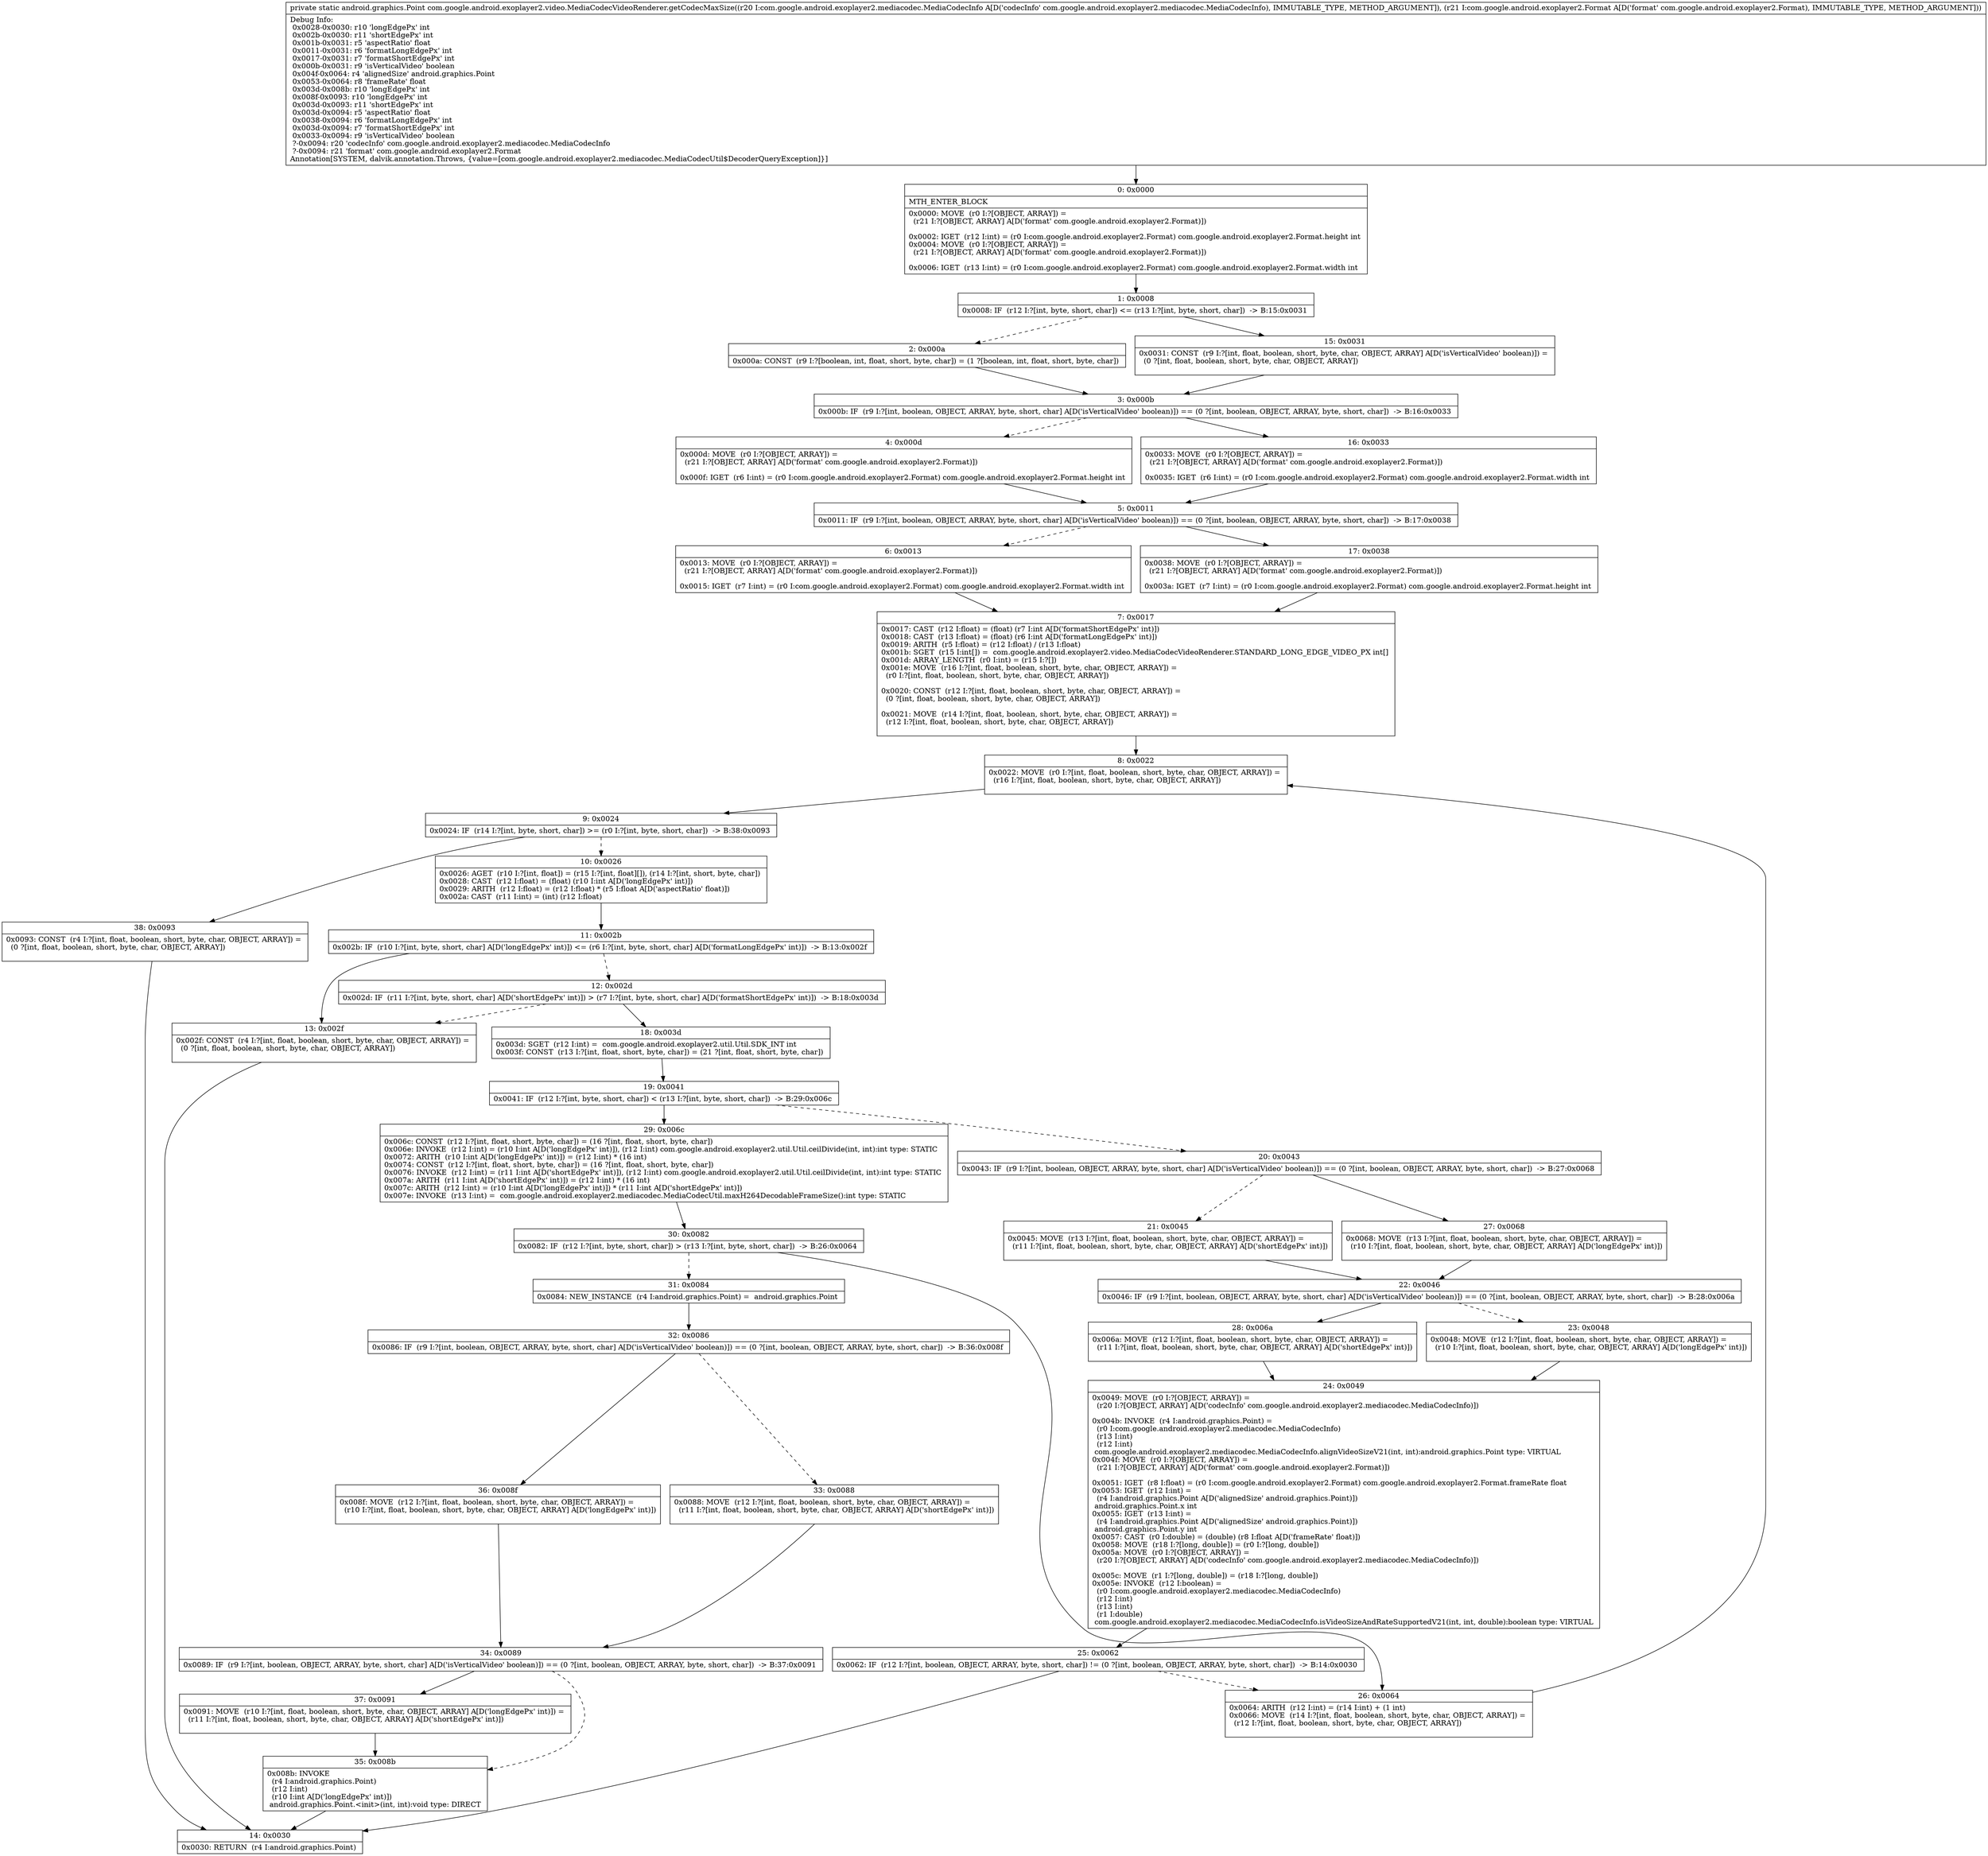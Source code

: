 digraph "CFG forcom.google.android.exoplayer2.video.MediaCodecVideoRenderer.getCodecMaxSize(Lcom\/google\/android\/exoplayer2\/mediacodec\/MediaCodecInfo;Lcom\/google\/android\/exoplayer2\/Format;)Landroid\/graphics\/Point;" {
Node_0 [shape=record,label="{0\:\ 0x0000|MTH_ENTER_BLOCK\l|0x0000: MOVE  (r0 I:?[OBJECT, ARRAY]) = \l  (r21 I:?[OBJECT, ARRAY] A[D('format' com.google.android.exoplayer2.Format)])\l \l0x0002: IGET  (r12 I:int) = (r0 I:com.google.android.exoplayer2.Format) com.google.android.exoplayer2.Format.height int \l0x0004: MOVE  (r0 I:?[OBJECT, ARRAY]) = \l  (r21 I:?[OBJECT, ARRAY] A[D('format' com.google.android.exoplayer2.Format)])\l \l0x0006: IGET  (r13 I:int) = (r0 I:com.google.android.exoplayer2.Format) com.google.android.exoplayer2.Format.width int \l}"];
Node_1 [shape=record,label="{1\:\ 0x0008|0x0008: IF  (r12 I:?[int, byte, short, char]) \<= (r13 I:?[int, byte, short, char])  \-\> B:15:0x0031 \l}"];
Node_2 [shape=record,label="{2\:\ 0x000a|0x000a: CONST  (r9 I:?[boolean, int, float, short, byte, char]) = (1 ?[boolean, int, float, short, byte, char]) \l}"];
Node_3 [shape=record,label="{3\:\ 0x000b|0x000b: IF  (r9 I:?[int, boolean, OBJECT, ARRAY, byte, short, char] A[D('isVerticalVideo' boolean)]) == (0 ?[int, boolean, OBJECT, ARRAY, byte, short, char])  \-\> B:16:0x0033 \l}"];
Node_4 [shape=record,label="{4\:\ 0x000d|0x000d: MOVE  (r0 I:?[OBJECT, ARRAY]) = \l  (r21 I:?[OBJECT, ARRAY] A[D('format' com.google.android.exoplayer2.Format)])\l \l0x000f: IGET  (r6 I:int) = (r0 I:com.google.android.exoplayer2.Format) com.google.android.exoplayer2.Format.height int \l}"];
Node_5 [shape=record,label="{5\:\ 0x0011|0x0011: IF  (r9 I:?[int, boolean, OBJECT, ARRAY, byte, short, char] A[D('isVerticalVideo' boolean)]) == (0 ?[int, boolean, OBJECT, ARRAY, byte, short, char])  \-\> B:17:0x0038 \l}"];
Node_6 [shape=record,label="{6\:\ 0x0013|0x0013: MOVE  (r0 I:?[OBJECT, ARRAY]) = \l  (r21 I:?[OBJECT, ARRAY] A[D('format' com.google.android.exoplayer2.Format)])\l \l0x0015: IGET  (r7 I:int) = (r0 I:com.google.android.exoplayer2.Format) com.google.android.exoplayer2.Format.width int \l}"];
Node_7 [shape=record,label="{7\:\ 0x0017|0x0017: CAST  (r12 I:float) = (float) (r7 I:int A[D('formatShortEdgePx' int)]) \l0x0018: CAST  (r13 I:float) = (float) (r6 I:int A[D('formatLongEdgePx' int)]) \l0x0019: ARITH  (r5 I:float) = (r12 I:float) \/ (r13 I:float) \l0x001b: SGET  (r15 I:int[]) =  com.google.android.exoplayer2.video.MediaCodecVideoRenderer.STANDARD_LONG_EDGE_VIDEO_PX int[] \l0x001d: ARRAY_LENGTH  (r0 I:int) = (r15 I:?[]) \l0x001e: MOVE  (r16 I:?[int, float, boolean, short, byte, char, OBJECT, ARRAY]) = \l  (r0 I:?[int, float, boolean, short, byte, char, OBJECT, ARRAY])\l \l0x0020: CONST  (r12 I:?[int, float, boolean, short, byte, char, OBJECT, ARRAY]) = \l  (0 ?[int, float, boolean, short, byte, char, OBJECT, ARRAY])\l \l0x0021: MOVE  (r14 I:?[int, float, boolean, short, byte, char, OBJECT, ARRAY]) = \l  (r12 I:?[int, float, boolean, short, byte, char, OBJECT, ARRAY])\l \l}"];
Node_8 [shape=record,label="{8\:\ 0x0022|0x0022: MOVE  (r0 I:?[int, float, boolean, short, byte, char, OBJECT, ARRAY]) = \l  (r16 I:?[int, float, boolean, short, byte, char, OBJECT, ARRAY])\l \l}"];
Node_9 [shape=record,label="{9\:\ 0x0024|0x0024: IF  (r14 I:?[int, byte, short, char]) \>= (r0 I:?[int, byte, short, char])  \-\> B:38:0x0093 \l}"];
Node_10 [shape=record,label="{10\:\ 0x0026|0x0026: AGET  (r10 I:?[int, float]) = (r15 I:?[int, float][]), (r14 I:?[int, short, byte, char]) \l0x0028: CAST  (r12 I:float) = (float) (r10 I:int A[D('longEdgePx' int)]) \l0x0029: ARITH  (r12 I:float) = (r12 I:float) * (r5 I:float A[D('aspectRatio' float)]) \l0x002a: CAST  (r11 I:int) = (int) (r12 I:float) \l}"];
Node_11 [shape=record,label="{11\:\ 0x002b|0x002b: IF  (r10 I:?[int, byte, short, char] A[D('longEdgePx' int)]) \<= (r6 I:?[int, byte, short, char] A[D('formatLongEdgePx' int)])  \-\> B:13:0x002f \l}"];
Node_12 [shape=record,label="{12\:\ 0x002d|0x002d: IF  (r11 I:?[int, byte, short, char] A[D('shortEdgePx' int)]) \> (r7 I:?[int, byte, short, char] A[D('formatShortEdgePx' int)])  \-\> B:18:0x003d \l}"];
Node_13 [shape=record,label="{13\:\ 0x002f|0x002f: CONST  (r4 I:?[int, float, boolean, short, byte, char, OBJECT, ARRAY]) = \l  (0 ?[int, float, boolean, short, byte, char, OBJECT, ARRAY])\l \l}"];
Node_14 [shape=record,label="{14\:\ 0x0030|0x0030: RETURN  (r4 I:android.graphics.Point) \l}"];
Node_15 [shape=record,label="{15\:\ 0x0031|0x0031: CONST  (r9 I:?[int, float, boolean, short, byte, char, OBJECT, ARRAY] A[D('isVerticalVideo' boolean)]) = \l  (0 ?[int, float, boolean, short, byte, char, OBJECT, ARRAY])\l \l}"];
Node_16 [shape=record,label="{16\:\ 0x0033|0x0033: MOVE  (r0 I:?[OBJECT, ARRAY]) = \l  (r21 I:?[OBJECT, ARRAY] A[D('format' com.google.android.exoplayer2.Format)])\l \l0x0035: IGET  (r6 I:int) = (r0 I:com.google.android.exoplayer2.Format) com.google.android.exoplayer2.Format.width int \l}"];
Node_17 [shape=record,label="{17\:\ 0x0038|0x0038: MOVE  (r0 I:?[OBJECT, ARRAY]) = \l  (r21 I:?[OBJECT, ARRAY] A[D('format' com.google.android.exoplayer2.Format)])\l \l0x003a: IGET  (r7 I:int) = (r0 I:com.google.android.exoplayer2.Format) com.google.android.exoplayer2.Format.height int \l}"];
Node_18 [shape=record,label="{18\:\ 0x003d|0x003d: SGET  (r12 I:int) =  com.google.android.exoplayer2.util.Util.SDK_INT int \l0x003f: CONST  (r13 I:?[int, float, short, byte, char]) = (21 ?[int, float, short, byte, char]) \l}"];
Node_19 [shape=record,label="{19\:\ 0x0041|0x0041: IF  (r12 I:?[int, byte, short, char]) \< (r13 I:?[int, byte, short, char])  \-\> B:29:0x006c \l}"];
Node_20 [shape=record,label="{20\:\ 0x0043|0x0043: IF  (r9 I:?[int, boolean, OBJECT, ARRAY, byte, short, char] A[D('isVerticalVideo' boolean)]) == (0 ?[int, boolean, OBJECT, ARRAY, byte, short, char])  \-\> B:27:0x0068 \l}"];
Node_21 [shape=record,label="{21\:\ 0x0045|0x0045: MOVE  (r13 I:?[int, float, boolean, short, byte, char, OBJECT, ARRAY]) = \l  (r11 I:?[int, float, boolean, short, byte, char, OBJECT, ARRAY] A[D('shortEdgePx' int)])\l \l}"];
Node_22 [shape=record,label="{22\:\ 0x0046|0x0046: IF  (r9 I:?[int, boolean, OBJECT, ARRAY, byte, short, char] A[D('isVerticalVideo' boolean)]) == (0 ?[int, boolean, OBJECT, ARRAY, byte, short, char])  \-\> B:28:0x006a \l}"];
Node_23 [shape=record,label="{23\:\ 0x0048|0x0048: MOVE  (r12 I:?[int, float, boolean, short, byte, char, OBJECT, ARRAY]) = \l  (r10 I:?[int, float, boolean, short, byte, char, OBJECT, ARRAY] A[D('longEdgePx' int)])\l \l}"];
Node_24 [shape=record,label="{24\:\ 0x0049|0x0049: MOVE  (r0 I:?[OBJECT, ARRAY]) = \l  (r20 I:?[OBJECT, ARRAY] A[D('codecInfo' com.google.android.exoplayer2.mediacodec.MediaCodecInfo)])\l \l0x004b: INVOKE  (r4 I:android.graphics.Point) = \l  (r0 I:com.google.android.exoplayer2.mediacodec.MediaCodecInfo)\l  (r13 I:int)\l  (r12 I:int)\l com.google.android.exoplayer2.mediacodec.MediaCodecInfo.alignVideoSizeV21(int, int):android.graphics.Point type: VIRTUAL \l0x004f: MOVE  (r0 I:?[OBJECT, ARRAY]) = \l  (r21 I:?[OBJECT, ARRAY] A[D('format' com.google.android.exoplayer2.Format)])\l \l0x0051: IGET  (r8 I:float) = (r0 I:com.google.android.exoplayer2.Format) com.google.android.exoplayer2.Format.frameRate float \l0x0053: IGET  (r12 I:int) = \l  (r4 I:android.graphics.Point A[D('alignedSize' android.graphics.Point)])\l android.graphics.Point.x int \l0x0055: IGET  (r13 I:int) = \l  (r4 I:android.graphics.Point A[D('alignedSize' android.graphics.Point)])\l android.graphics.Point.y int \l0x0057: CAST  (r0 I:double) = (double) (r8 I:float A[D('frameRate' float)]) \l0x0058: MOVE  (r18 I:?[long, double]) = (r0 I:?[long, double]) \l0x005a: MOVE  (r0 I:?[OBJECT, ARRAY]) = \l  (r20 I:?[OBJECT, ARRAY] A[D('codecInfo' com.google.android.exoplayer2.mediacodec.MediaCodecInfo)])\l \l0x005c: MOVE  (r1 I:?[long, double]) = (r18 I:?[long, double]) \l0x005e: INVOKE  (r12 I:boolean) = \l  (r0 I:com.google.android.exoplayer2.mediacodec.MediaCodecInfo)\l  (r12 I:int)\l  (r13 I:int)\l  (r1 I:double)\l com.google.android.exoplayer2.mediacodec.MediaCodecInfo.isVideoSizeAndRateSupportedV21(int, int, double):boolean type: VIRTUAL \l}"];
Node_25 [shape=record,label="{25\:\ 0x0062|0x0062: IF  (r12 I:?[int, boolean, OBJECT, ARRAY, byte, short, char]) != (0 ?[int, boolean, OBJECT, ARRAY, byte, short, char])  \-\> B:14:0x0030 \l}"];
Node_26 [shape=record,label="{26\:\ 0x0064|0x0064: ARITH  (r12 I:int) = (r14 I:int) + (1 int) \l0x0066: MOVE  (r14 I:?[int, float, boolean, short, byte, char, OBJECT, ARRAY]) = \l  (r12 I:?[int, float, boolean, short, byte, char, OBJECT, ARRAY])\l \l}"];
Node_27 [shape=record,label="{27\:\ 0x0068|0x0068: MOVE  (r13 I:?[int, float, boolean, short, byte, char, OBJECT, ARRAY]) = \l  (r10 I:?[int, float, boolean, short, byte, char, OBJECT, ARRAY] A[D('longEdgePx' int)])\l \l}"];
Node_28 [shape=record,label="{28\:\ 0x006a|0x006a: MOVE  (r12 I:?[int, float, boolean, short, byte, char, OBJECT, ARRAY]) = \l  (r11 I:?[int, float, boolean, short, byte, char, OBJECT, ARRAY] A[D('shortEdgePx' int)])\l \l}"];
Node_29 [shape=record,label="{29\:\ 0x006c|0x006c: CONST  (r12 I:?[int, float, short, byte, char]) = (16 ?[int, float, short, byte, char]) \l0x006e: INVOKE  (r12 I:int) = (r10 I:int A[D('longEdgePx' int)]), (r12 I:int) com.google.android.exoplayer2.util.Util.ceilDivide(int, int):int type: STATIC \l0x0072: ARITH  (r10 I:int A[D('longEdgePx' int)]) = (r12 I:int) * (16 int) \l0x0074: CONST  (r12 I:?[int, float, short, byte, char]) = (16 ?[int, float, short, byte, char]) \l0x0076: INVOKE  (r12 I:int) = (r11 I:int A[D('shortEdgePx' int)]), (r12 I:int) com.google.android.exoplayer2.util.Util.ceilDivide(int, int):int type: STATIC \l0x007a: ARITH  (r11 I:int A[D('shortEdgePx' int)]) = (r12 I:int) * (16 int) \l0x007c: ARITH  (r12 I:int) = (r10 I:int A[D('longEdgePx' int)]) * (r11 I:int A[D('shortEdgePx' int)]) \l0x007e: INVOKE  (r13 I:int) =  com.google.android.exoplayer2.mediacodec.MediaCodecUtil.maxH264DecodableFrameSize():int type: STATIC \l}"];
Node_30 [shape=record,label="{30\:\ 0x0082|0x0082: IF  (r12 I:?[int, byte, short, char]) \> (r13 I:?[int, byte, short, char])  \-\> B:26:0x0064 \l}"];
Node_31 [shape=record,label="{31\:\ 0x0084|0x0084: NEW_INSTANCE  (r4 I:android.graphics.Point) =  android.graphics.Point \l}"];
Node_32 [shape=record,label="{32\:\ 0x0086|0x0086: IF  (r9 I:?[int, boolean, OBJECT, ARRAY, byte, short, char] A[D('isVerticalVideo' boolean)]) == (0 ?[int, boolean, OBJECT, ARRAY, byte, short, char])  \-\> B:36:0x008f \l}"];
Node_33 [shape=record,label="{33\:\ 0x0088|0x0088: MOVE  (r12 I:?[int, float, boolean, short, byte, char, OBJECT, ARRAY]) = \l  (r11 I:?[int, float, boolean, short, byte, char, OBJECT, ARRAY] A[D('shortEdgePx' int)])\l \l}"];
Node_34 [shape=record,label="{34\:\ 0x0089|0x0089: IF  (r9 I:?[int, boolean, OBJECT, ARRAY, byte, short, char] A[D('isVerticalVideo' boolean)]) == (0 ?[int, boolean, OBJECT, ARRAY, byte, short, char])  \-\> B:37:0x0091 \l}"];
Node_35 [shape=record,label="{35\:\ 0x008b|0x008b: INVOKE  \l  (r4 I:android.graphics.Point)\l  (r12 I:int)\l  (r10 I:int A[D('longEdgePx' int)])\l android.graphics.Point.\<init\>(int, int):void type: DIRECT \l}"];
Node_36 [shape=record,label="{36\:\ 0x008f|0x008f: MOVE  (r12 I:?[int, float, boolean, short, byte, char, OBJECT, ARRAY]) = \l  (r10 I:?[int, float, boolean, short, byte, char, OBJECT, ARRAY] A[D('longEdgePx' int)])\l \l}"];
Node_37 [shape=record,label="{37\:\ 0x0091|0x0091: MOVE  (r10 I:?[int, float, boolean, short, byte, char, OBJECT, ARRAY] A[D('longEdgePx' int)]) = \l  (r11 I:?[int, float, boolean, short, byte, char, OBJECT, ARRAY] A[D('shortEdgePx' int)])\l \l}"];
Node_38 [shape=record,label="{38\:\ 0x0093|0x0093: CONST  (r4 I:?[int, float, boolean, short, byte, char, OBJECT, ARRAY]) = \l  (0 ?[int, float, boolean, short, byte, char, OBJECT, ARRAY])\l \l}"];
MethodNode[shape=record,label="{private static android.graphics.Point com.google.android.exoplayer2.video.MediaCodecVideoRenderer.getCodecMaxSize((r20 I:com.google.android.exoplayer2.mediacodec.MediaCodecInfo A[D('codecInfo' com.google.android.exoplayer2.mediacodec.MediaCodecInfo), IMMUTABLE_TYPE, METHOD_ARGUMENT]), (r21 I:com.google.android.exoplayer2.Format A[D('format' com.google.android.exoplayer2.Format), IMMUTABLE_TYPE, METHOD_ARGUMENT]))  | Debug Info:\l  0x0028\-0x0030: r10 'longEdgePx' int\l  0x002b\-0x0030: r11 'shortEdgePx' int\l  0x001b\-0x0031: r5 'aspectRatio' float\l  0x0011\-0x0031: r6 'formatLongEdgePx' int\l  0x0017\-0x0031: r7 'formatShortEdgePx' int\l  0x000b\-0x0031: r9 'isVerticalVideo' boolean\l  0x004f\-0x0064: r4 'alignedSize' android.graphics.Point\l  0x0053\-0x0064: r8 'frameRate' float\l  0x003d\-0x008b: r10 'longEdgePx' int\l  0x008f\-0x0093: r10 'longEdgePx' int\l  0x003d\-0x0093: r11 'shortEdgePx' int\l  0x003d\-0x0094: r5 'aspectRatio' float\l  0x0038\-0x0094: r6 'formatLongEdgePx' int\l  0x003d\-0x0094: r7 'formatShortEdgePx' int\l  0x0033\-0x0094: r9 'isVerticalVideo' boolean\l  ?\-0x0094: r20 'codecInfo' com.google.android.exoplayer2.mediacodec.MediaCodecInfo\l  ?\-0x0094: r21 'format' com.google.android.exoplayer2.Format\lAnnotation[SYSTEM, dalvik.annotation.Throws, \{value=[com.google.android.exoplayer2.mediacodec.MediaCodecUtil$DecoderQueryException]\}]\l}"];
MethodNode -> Node_0;
Node_0 -> Node_1;
Node_1 -> Node_2[style=dashed];
Node_1 -> Node_15;
Node_2 -> Node_3;
Node_3 -> Node_4[style=dashed];
Node_3 -> Node_16;
Node_4 -> Node_5;
Node_5 -> Node_6[style=dashed];
Node_5 -> Node_17;
Node_6 -> Node_7;
Node_7 -> Node_8;
Node_8 -> Node_9;
Node_9 -> Node_10[style=dashed];
Node_9 -> Node_38;
Node_10 -> Node_11;
Node_11 -> Node_12[style=dashed];
Node_11 -> Node_13;
Node_12 -> Node_13[style=dashed];
Node_12 -> Node_18;
Node_13 -> Node_14;
Node_15 -> Node_3;
Node_16 -> Node_5;
Node_17 -> Node_7;
Node_18 -> Node_19;
Node_19 -> Node_20[style=dashed];
Node_19 -> Node_29;
Node_20 -> Node_21[style=dashed];
Node_20 -> Node_27;
Node_21 -> Node_22;
Node_22 -> Node_23[style=dashed];
Node_22 -> Node_28;
Node_23 -> Node_24;
Node_24 -> Node_25;
Node_25 -> Node_14;
Node_25 -> Node_26[style=dashed];
Node_26 -> Node_8;
Node_27 -> Node_22;
Node_28 -> Node_24;
Node_29 -> Node_30;
Node_30 -> Node_26;
Node_30 -> Node_31[style=dashed];
Node_31 -> Node_32;
Node_32 -> Node_33[style=dashed];
Node_32 -> Node_36;
Node_33 -> Node_34;
Node_34 -> Node_35[style=dashed];
Node_34 -> Node_37;
Node_35 -> Node_14;
Node_36 -> Node_34;
Node_37 -> Node_35;
Node_38 -> Node_14;
}

